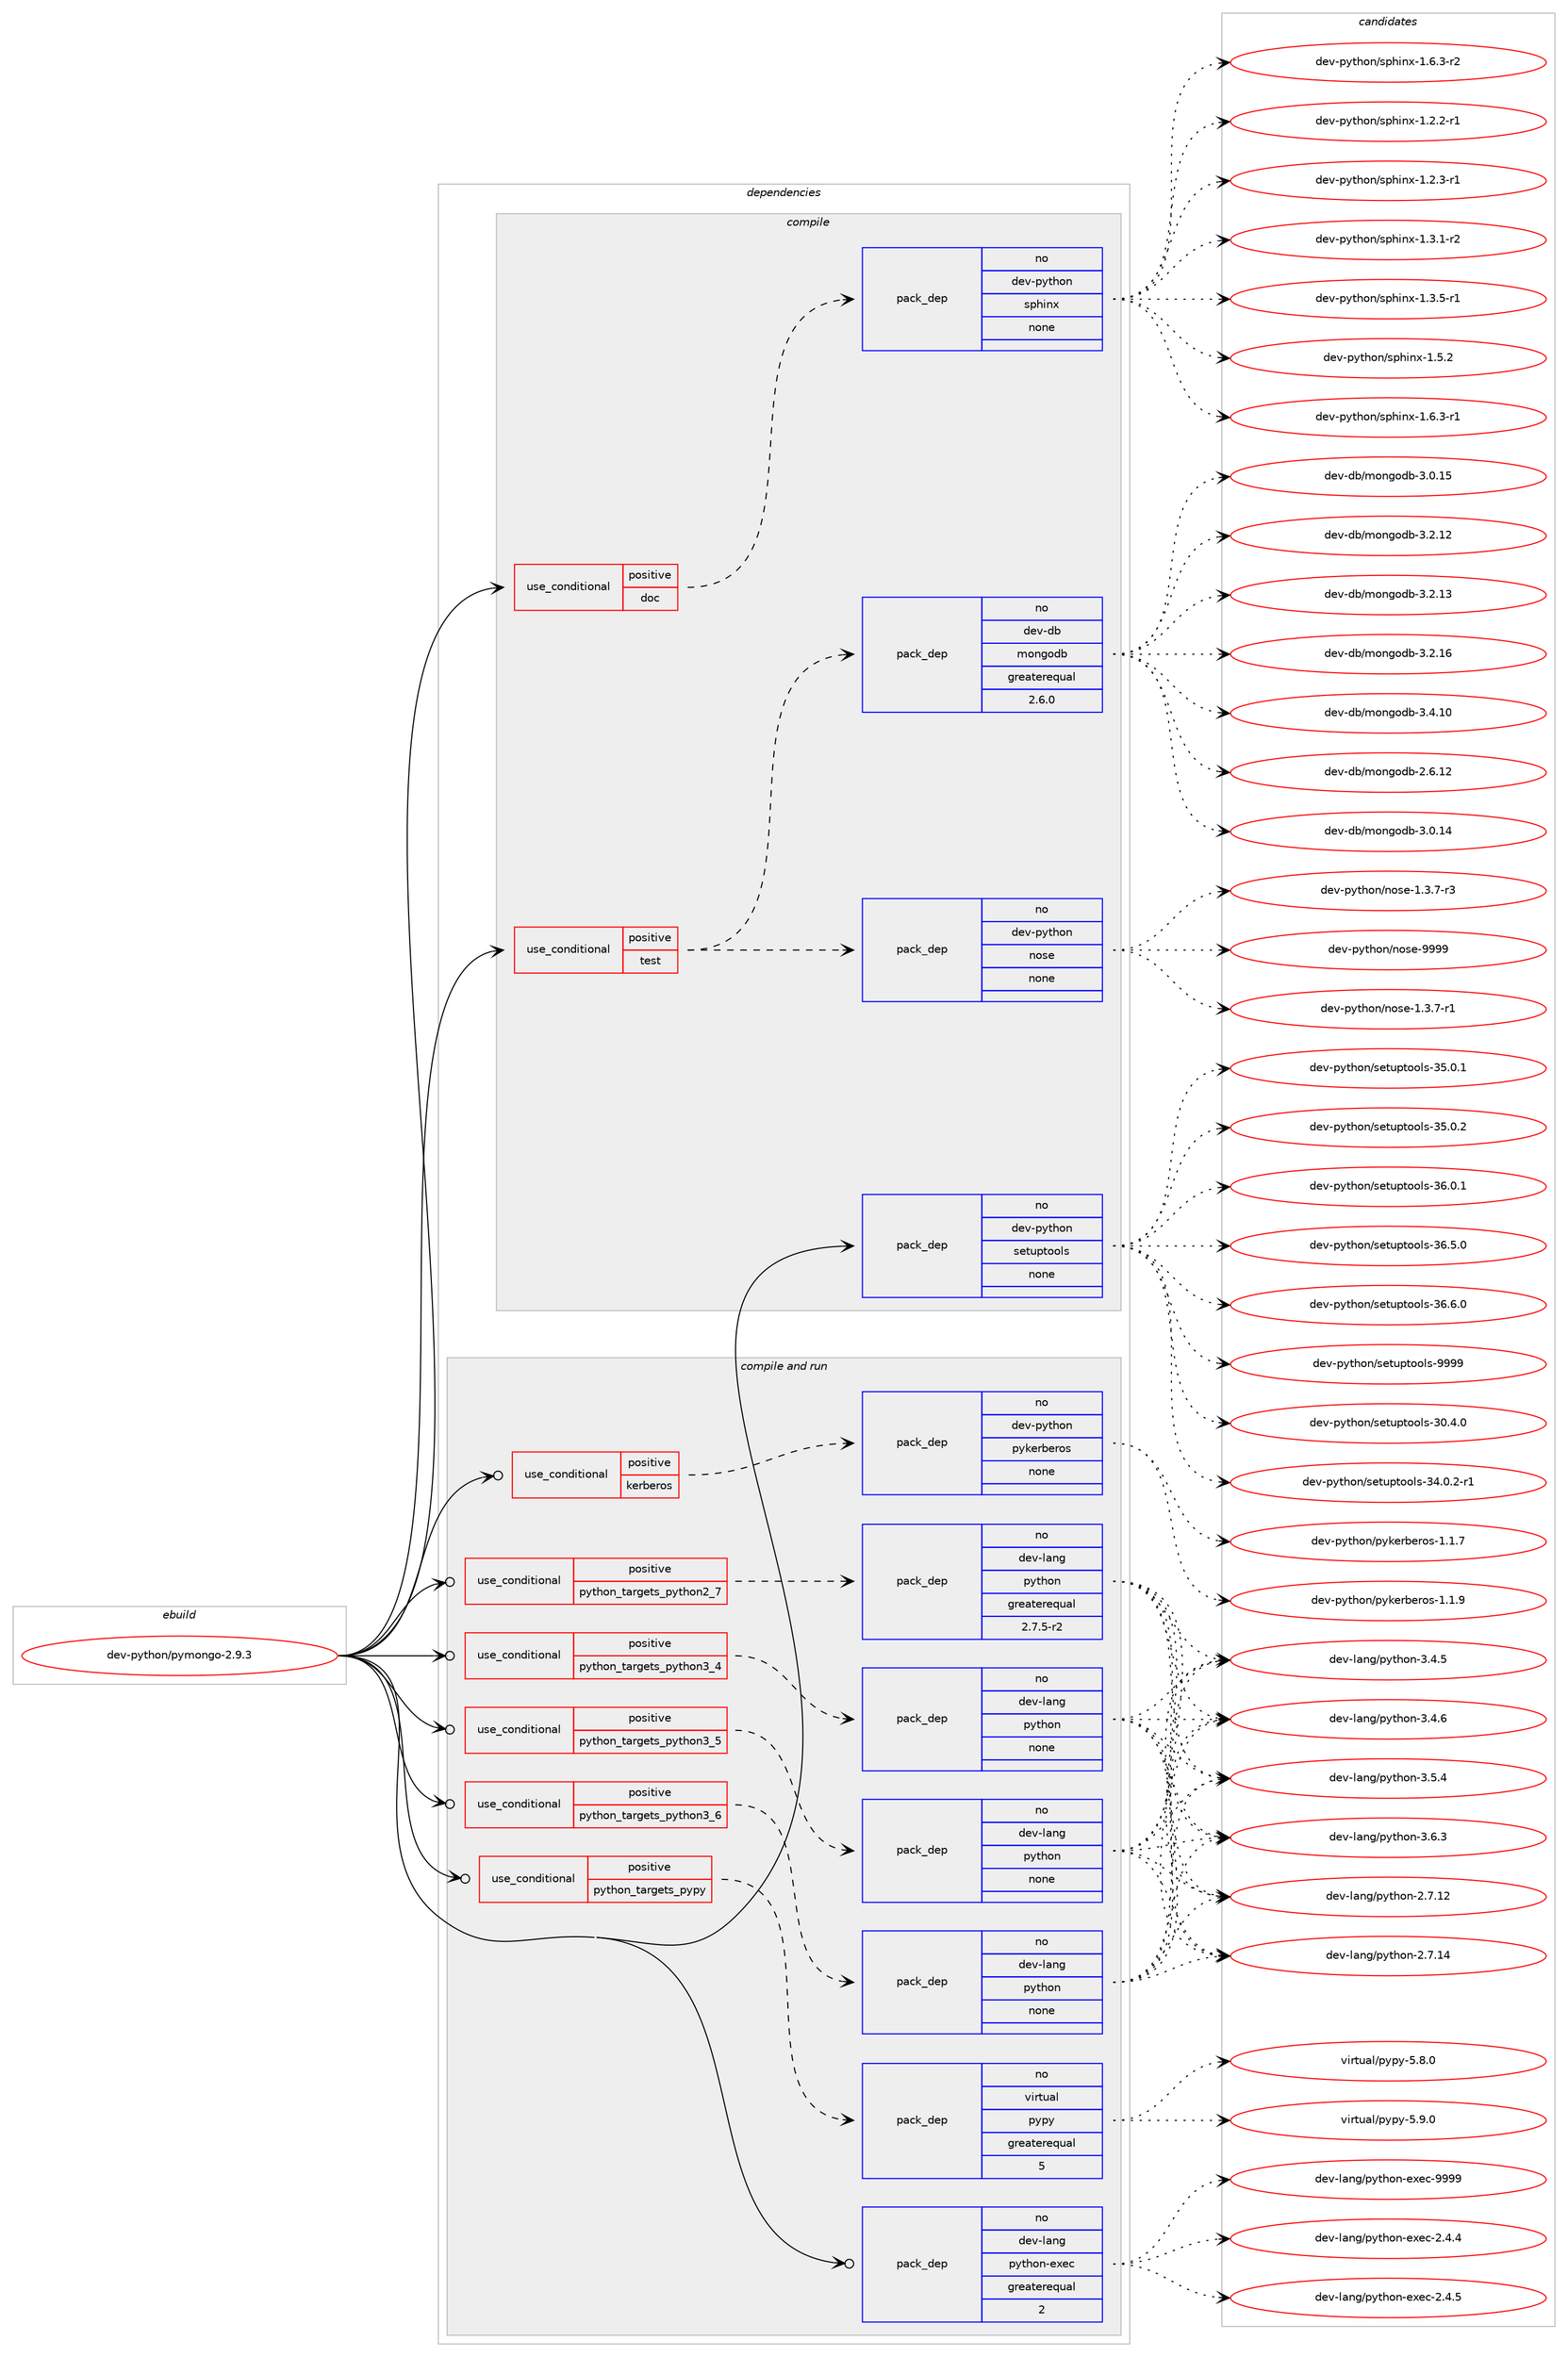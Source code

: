 digraph prolog {

# *************
# Graph options
# *************

newrank=true;
concentrate=true;
compound=true;
graph [rankdir=LR,fontname=Helvetica,fontsize=10,ranksep=1.5];#, ranksep=2.5, nodesep=0.2];
edge  [arrowhead=vee];
node  [fontname=Helvetica,fontsize=10];

# **********
# The ebuild
# **********

subgraph cluster_leftcol {
color=gray;
rank=same;
label=<<i>ebuild</i>>;
id [label="dev-python/pymongo-2.9.3", color=red, width=4, href="../dev-python/pymongo-2.9.3.svg"];
}

# ****************
# The dependencies
# ****************

subgraph cluster_midcol {
color=gray;
label=<<i>dependencies</i>>;
subgraph cluster_compile {
fillcolor="#eeeeee";
style=filled;
label=<<i>compile</i>>;
subgraph cond38800 {
dependency177536 [label=<<TABLE BORDER="0" CELLBORDER="1" CELLSPACING="0" CELLPADDING="4"><TR><TD ROWSPAN="3" CELLPADDING="10">use_conditional</TD></TR><TR><TD>positive</TD></TR><TR><TD>doc</TD></TR></TABLE>>, shape=none, color=red];
subgraph pack134818 {
dependency177537 [label=<<TABLE BORDER="0" CELLBORDER="1" CELLSPACING="0" CELLPADDING="4" WIDTH="220"><TR><TD ROWSPAN="6" CELLPADDING="30">pack_dep</TD></TR><TR><TD WIDTH="110">no</TD></TR><TR><TD>dev-python</TD></TR><TR><TD>sphinx</TD></TR><TR><TD>none</TD></TR><TR><TD></TD></TR></TABLE>>, shape=none, color=blue];
}
dependency177536:e -> dependency177537:w [weight=20,style="dashed",arrowhead="vee"];
}
id:e -> dependency177536:w [weight=20,style="solid",arrowhead="vee"];
subgraph cond38801 {
dependency177538 [label=<<TABLE BORDER="0" CELLBORDER="1" CELLSPACING="0" CELLPADDING="4"><TR><TD ROWSPAN="3" CELLPADDING="10">use_conditional</TD></TR><TR><TD>positive</TD></TR><TR><TD>test</TD></TR></TABLE>>, shape=none, color=red];
subgraph pack134819 {
dependency177539 [label=<<TABLE BORDER="0" CELLBORDER="1" CELLSPACING="0" CELLPADDING="4" WIDTH="220"><TR><TD ROWSPAN="6" CELLPADDING="30">pack_dep</TD></TR><TR><TD WIDTH="110">no</TD></TR><TR><TD>dev-python</TD></TR><TR><TD>nose</TD></TR><TR><TD>none</TD></TR><TR><TD></TD></TR></TABLE>>, shape=none, color=blue];
}
dependency177538:e -> dependency177539:w [weight=20,style="dashed",arrowhead="vee"];
subgraph pack134820 {
dependency177540 [label=<<TABLE BORDER="0" CELLBORDER="1" CELLSPACING="0" CELLPADDING="4" WIDTH="220"><TR><TD ROWSPAN="6" CELLPADDING="30">pack_dep</TD></TR><TR><TD WIDTH="110">no</TD></TR><TR><TD>dev-db</TD></TR><TR><TD>mongodb</TD></TR><TR><TD>greaterequal</TD></TR><TR><TD>2.6.0</TD></TR></TABLE>>, shape=none, color=blue];
}
dependency177538:e -> dependency177540:w [weight=20,style="dashed",arrowhead="vee"];
}
id:e -> dependency177538:w [weight=20,style="solid",arrowhead="vee"];
subgraph pack134821 {
dependency177541 [label=<<TABLE BORDER="0" CELLBORDER="1" CELLSPACING="0" CELLPADDING="4" WIDTH="220"><TR><TD ROWSPAN="6" CELLPADDING="30">pack_dep</TD></TR><TR><TD WIDTH="110">no</TD></TR><TR><TD>dev-python</TD></TR><TR><TD>setuptools</TD></TR><TR><TD>none</TD></TR><TR><TD></TD></TR></TABLE>>, shape=none, color=blue];
}
id:e -> dependency177541:w [weight=20,style="solid",arrowhead="vee"];
}
subgraph cluster_compileandrun {
fillcolor="#eeeeee";
style=filled;
label=<<i>compile and run</i>>;
subgraph cond38802 {
dependency177542 [label=<<TABLE BORDER="0" CELLBORDER="1" CELLSPACING="0" CELLPADDING="4"><TR><TD ROWSPAN="3" CELLPADDING="10">use_conditional</TD></TR><TR><TD>positive</TD></TR><TR><TD>kerberos</TD></TR></TABLE>>, shape=none, color=red];
subgraph pack134822 {
dependency177543 [label=<<TABLE BORDER="0" CELLBORDER="1" CELLSPACING="0" CELLPADDING="4" WIDTH="220"><TR><TD ROWSPAN="6" CELLPADDING="30">pack_dep</TD></TR><TR><TD WIDTH="110">no</TD></TR><TR><TD>dev-python</TD></TR><TR><TD>pykerberos</TD></TR><TR><TD>none</TD></TR><TR><TD></TD></TR></TABLE>>, shape=none, color=blue];
}
dependency177542:e -> dependency177543:w [weight=20,style="dashed",arrowhead="vee"];
}
id:e -> dependency177542:w [weight=20,style="solid",arrowhead="odotvee"];
subgraph cond38803 {
dependency177544 [label=<<TABLE BORDER="0" CELLBORDER="1" CELLSPACING="0" CELLPADDING="4"><TR><TD ROWSPAN="3" CELLPADDING="10">use_conditional</TD></TR><TR><TD>positive</TD></TR><TR><TD>python_targets_pypy</TD></TR></TABLE>>, shape=none, color=red];
subgraph pack134823 {
dependency177545 [label=<<TABLE BORDER="0" CELLBORDER="1" CELLSPACING="0" CELLPADDING="4" WIDTH="220"><TR><TD ROWSPAN="6" CELLPADDING="30">pack_dep</TD></TR><TR><TD WIDTH="110">no</TD></TR><TR><TD>virtual</TD></TR><TR><TD>pypy</TD></TR><TR><TD>greaterequal</TD></TR><TR><TD>5</TD></TR></TABLE>>, shape=none, color=blue];
}
dependency177544:e -> dependency177545:w [weight=20,style="dashed",arrowhead="vee"];
}
id:e -> dependency177544:w [weight=20,style="solid",arrowhead="odotvee"];
subgraph cond38804 {
dependency177546 [label=<<TABLE BORDER="0" CELLBORDER="1" CELLSPACING="0" CELLPADDING="4"><TR><TD ROWSPAN="3" CELLPADDING="10">use_conditional</TD></TR><TR><TD>positive</TD></TR><TR><TD>python_targets_python2_7</TD></TR></TABLE>>, shape=none, color=red];
subgraph pack134824 {
dependency177547 [label=<<TABLE BORDER="0" CELLBORDER="1" CELLSPACING="0" CELLPADDING="4" WIDTH="220"><TR><TD ROWSPAN="6" CELLPADDING="30">pack_dep</TD></TR><TR><TD WIDTH="110">no</TD></TR><TR><TD>dev-lang</TD></TR><TR><TD>python</TD></TR><TR><TD>greaterequal</TD></TR><TR><TD>2.7.5-r2</TD></TR></TABLE>>, shape=none, color=blue];
}
dependency177546:e -> dependency177547:w [weight=20,style="dashed",arrowhead="vee"];
}
id:e -> dependency177546:w [weight=20,style="solid",arrowhead="odotvee"];
subgraph cond38805 {
dependency177548 [label=<<TABLE BORDER="0" CELLBORDER="1" CELLSPACING="0" CELLPADDING="4"><TR><TD ROWSPAN="3" CELLPADDING="10">use_conditional</TD></TR><TR><TD>positive</TD></TR><TR><TD>python_targets_python3_4</TD></TR></TABLE>>, shape=none, color=red];
subgraph pack134825 {
dependency177549 [label=<<TABLE BORDER="0" CELLBORDER="1" CELLSPACING="0" CELLPADDING="4" WIDTH="220"><TR><TD ROWSPAN="6" CELLPADDING="30">pack_dep</TD></TR><TR><TD WIDTH="110">no</TD></TR><TR><TD>dev-lang</TD></TR><TR><TD>python</TD></TR><TR><TD>none</TD></TR><TR><TD></TD></TR></TABLE>>, shape=none, color=blue];
}
dependency177548:e -> dependency177549:w [weight=20,style="dashed",arrowhead="vee"];
}
id:e -> dependency177548:w [weight=20,style="solid",arrowhead="odotvee"];
subgraph cond38806 {
dependency177550 [label=<<TABLE BORDER="0" CELLBORDER="1" CELLSPACING="0" CELLPADDING="4"><TR><TD ROWSPAN="3" CELLPADDING="10">use_conditional</TD></TR><TR><TD>positive</TD></TR><TR><TD>python_targets_python3_5</TD></TR></TABLE>>, shape=none, color=red];
subgraph pack134826 {
dependency177551 [label=<<TABLE BORDER="0" CELLBORDER="1" CELLSPACING="0" CELLPADDING="4" WIDTH="220"><TR><TD ROWSPAN="6" CELLPADDING="30">pack_dep</TD></TR><TR><TD WIDTH="110">no</TD></TR><TR><TD>dev-lang</TD></TR><TR><TD>python</TD></TR><TR><TD>none</TD></TR><TR><TD></TD></TR></TABLE>>, shape=none, color=blue];
}
dependency177550:e -> dependency177551:w [weight=20,style="dashed",arrowhead="vee"];
}
id:e -> dependency177550:w [weight=20,style="solid",arrowhead="odotvee"];
subgraph cond38807 {
dependency177552 [label=<<TABLE BORDER="0" CELLBORDER="1" CELLSPACING="0" CELLPADDING="4"><TR><TD ROWSPAN="3" CELLPADDING="10">use_conditional</TD></TR><TR><TD>positive</TD></TR><TR><TD>python_targets_python3_6</TD></TR></TABLE>>, shape=none, color=red];
subgraph pack134827 {
dependency177553 [label=<<TABLE BORDER="0" CELLBORDER="1" CELLSPACING="0" CELLPADDING="4" WIDTH="220"><TR><TD ROWSPAN="6" CELLPADDING="30">pack_dep</TD></TR><TR><TD WIDTH="110">no</TD></TR><TR><TD>dev-lang</TD></TR><TR><TD>python</TD></TR><TR><TD>none</TD></TR><TR><TD></TD></TR></TABLE>>, shape=none, color=blue];
}
dependency177552:e -> dependency177553:w [weight=20,style="dashed",arrowhead="vee"];
}
id:e -> dependency177552:w [weight=20,style="solid",arrowhead="odotvee"];
subgraph pack134828 {
dependency177554 [label=<<TABLE BORDER="0" CELLBORDER="1" CELLSPACING="0" CELLPADDING="4" WIDTH="220"><TR><TD ROWSPAN="6" CELLPADDING="30">pack_dep</TD></TR><TR><TD WIDTH="110">no</TD></TR><TR><TD>dev-lang</TD></TR><TR><TD>python-exec</TD></TR><TR><TD>greaterequal</TD></TR><TR><TD>2</TD></TR></TABLE>>, shape=none, color=blue];
}
id:e -> dependency177554:w [weight=20,style="solid",arrowhead="odotvee"];
}
subgraph cluster_run {
fillcolor="#eeeeee";
style=filled;
label=<<i>run</i>>;
}
}

# **************
# The candidates
# **************

subgraph cluster_choices {
rank=same;
color=gray;
label=<<i>candidates</i>>;

subgraph choice134818 {
color=black;
nodesep=1;
choice10010111845112121116104111110471151121041051101204549465046504511449 [label="dev-python/sphinx-1.2.2-r1", color=red, width=4,href="../dev-python/sphinx-1.2.2-r1.svg"];
choice10010111845112121116104111110471151121041051101204549465046514511449 [label="dev-python/sphinx-1.2.3-r1", color=red, width=4,href="../dev-python/sphinx-1.2.3-r1.svg"];
choice10010111845112121116104111110471151121041051101204549465146494511450 [label="dev-python/sphinx-1.3.1-r2", color=red, width=4,href="../dev-python/sphinx-1.3.1-r2.svg"];
choice10010111845112121116104111110471151121041051101204549465146534511449 [label="dev-python/sphinx-1.3.5-r1", color=red, width=4,href="../dev-python/sphinx-1.3.5-r1.svg"];
choice1001011184511212111610411111047115112104105110120454946534650 [label="dev-python/sphinx-1.5.2", color=red, width=4,href="../dev-python/sphinx-1.5.2.svg"];
choice10010111845112121116104111110471151121041051101204549465446514511449 [label="dev-python/sphinx-1.6.3-r1", color=red, width=4,href="../dev-python/sphinx-1.6.3-r1.svg"];
choice10010111845112121116104111110471151121041051101204549465446514511450 [label="dev-python/sphinx-1.6.3-r2", color=red, width=4,href="../dev-python/sphinx-1.6.3-r2.svg"];
dependency177537:e -> choice10010111845112121116104111110471151121041051101204549465046504511449:w [style=dotted,weight="100"];
dependency177537:e -> choice10010111845112121116104111110471151121041051101204549465046514511449:w [style=dotted,weight="100"];
dependency177537:e -> choice10010111845112121116104111110471151121041051101204549465146494511450:w [style=dotted,weight="100"];
dependency177537:e -> choice10010111845112121116104111110471151121041051101204549465146534511449:w [style=dotted,weight="100"];
dependency177537:e -> choice1001011184511212111610411111047115112104105110120454946534650:w [style=dotted,weight="100"];
dependency177537:e -> choice10010111845112121116104111110471151121041051101204549465446514511449:w [style=dotted,weight="100"];
dependency177537:e -> choice10010111845112121116104111110471151121041051101204549465446514511450:w [style=dotted,weight="100"];
}
subgraph choice134819 {
color=black;
nodesep=1;
choice10010111845112121116104111110471101111151014549465146554511449 [label="dev-python/nose-1.3.7-r1", color=red, width=4,href="../dev-python/nose-1.3.7-r1.svg"];
choice10010111845112121116104111110471101111151014549465146554511451 [label="dev-python/nose-1.3.7-r3", color=red, width=4,href="../dev-python/nose-1.3.7-r3.svg"];
choice10010111845112121116104111110471101111151014557575757 [label="dev-python/nose-9999", color=red, width=4,href="../dev-python/nose-9999.svg"];
dependency177539:e -> choice10010111845112121116104111110471101111151014549465146554511449:w [style=dotted,weight="100"];
dependency177539:e -> choice10010111845112121116104111110471101111151014549465146554511451:w [style=dotted,weight="100"];
dependency177539:e -> choice10010111845112121116104111110471101111151014557575757:w [style=dotted,weight="100"];
}
subgraph choice134820 {
color=black;
nodesep=1;
choice1001011184510098471091111101031111009845504654464950 [label="dev-db/mongodb-2.6.12", color=red, width=4,href="../dev-db/mongodb-2.6.12.svg"];
choice1001011184510098471091111101031111009845514648464952 [label="dev-db/mongodb-3.0.14", color=red, width=4,href="../dev-db/mongodb-3.0.14.svg"];
choice1001011184510098471091111101031111009845514648464953 [label="dev-db/mongodb-3.0.15", color=red, width=4,href="../dev-db/mongodb-3.0.15.svg"];
choice1001011184510098471091111101031111009845514650464950 [label="dev-db/mongodb-3.2.12", color=red, width=4,href="../dev-db/mongodb-3.2.12.svg"];
choice1001011184510098471091111101031111009845514650464951 [label="dev-db/mongodb-3.2.13", color=red, width=4,href="../dev-db/mongodb-3.2.13.svg"];
choice1001011184510098471091111101031111009845514650464954 [label="dev-db/mongodb-3.2.16", color=red, width=4,href="../dev-db/mongodb-3.2.16.svg"];
choice1001011184510098471091111101031111009845514652464948 [label="dev-db/mongodb-3.4.10", color=red, width=4,href="../dev-db/mongodb-3.4.10.svg"];
dependency177540:e -> choice1001011184510098471091111101031111009845504654464950:w [style=dotted,weight="100"];
dependency177540:e -> choice1001011184510098471091111101031111009845514648464952:w [style=dotted,weight="100"];
dependency177540:e -> choice1001011184510098471091111101031111009845514648464953:w [style=dotted,weight="100"];
dependency177540:e -> choice1001011184510098471091111101031111009845514650464950:w [style=dotted,weight="100"];
dependency177540:e -> choice1001011184510098471091111101031111009845514650464951:w [style=dotted,weight="100"];
dependency177540:e -> choice1001011184510098471091111101031111009845514650464954:w [style=dotted,weight="100"];
dependency177540:e -> choice1001011184510098471091111101031111009845514652464948:w [style=dotted,weight="100"];
}
subgraph choice134821 {
color=black;
nodesep=1;
choice100101118451121211161041111104711510111611711211611111110811545514846524648 [label="dev-python/setuptools-30.4.0", color=red, width=4,href="../dev-python/setuptools-30.4.0.svg"];
choice1001011184511212111610411111047115101116117112116111111108115455152464846504511449 [label="dev-python/setuptools-34.0.2-r1", color=red, width=4,href="../dev-python/setuptools-34.0.2-r1.svg"];
choice100101118451121211161041111104711510111611711211611111110811545515346484649 [label="dev-python/setuptools-35.0.1", color=red, width=4,href="../dev-python/setuptools-35.0.1.svg"];
choice100101118451121211161041111104711510111611711211611111110811545515346484650 [label="dev-python/setuptools-35.0.2", color=red, width=4,href="../dev-python/setuptools-35.0.2.svg"];
choice100101118451121211161041111104711510111611711211611111110811545515446484649 [label="dev-python/setuptools-36.0.1", color=red, width=4,href="../dev-python/setuptools-36.0.1.svg"];
choice100101118451121211161041111104711510111611711211611111110811545515446534648 [label="dev-python/setuptools-36.5.0", color=red, width=4,href="../dev-python/setuptools-36.5.0.svg"];
choice100101118451121211161041111104711510111611711211611111110811545515446544648 [label="dev-python/setuptools-36.6.0", color=red, width=4,href="../dev-python/setuptools-36.6.0.svg"];
choice10010111845112121116104111110471151011161171121161111111081154557575757 [label="dev-python/setuptools-9999", color=red, width=4,href="../dev-python/setuptools-9999.svg"];
dependency177541:e -> choice100101118451121211161041111104711510111611711211611111110811545514846524648:w [style=dotted,weight="100"];
dependency177541:e -> choice1001011184511212111610411111047115101116117112116111111108115455152464846504511449:w [style=dotted,weight="100"];
dependency177541:e -> choice100101118451121211161041111104711510111611711211611111110811545515346484649:w [style=dotted,weight="100"];
dependency177541:e -> choice100101118451121211161041111104711510111611711211611111110811545515346484650:w [style=dotted,weight="100"];
dependency177541:e -> choice100101118451121211161041111104711510111611711211611111110811545515446484649:w [style=dotted,weight="100"];
dependency177541:e -> choice100101118451121211161041111104711510111611711211611111110811545515446534648:w [style=dotted,weight="100"];
dependency177541:e -> choice100101118451121211161041111104711510111611711211611111110811545515446544648:w [style=dotted,weight="100"];
dependency177541:e -> choice10010111845112121116104111110471151011161171121161111111081154557575757:w [style=dotted,weight="100"];
}
subgraph choice134822 {
color=black;
nodesep=1;
choice100101118451121211161041111104711212110710111498101114111115454946494655 [label="dev-python/pykerberos-1.1.7", color=red, width=4,href="../dev-python/pykerberos-1.1.7.svg"];
choice100101118451121211161041111104711212110710111498101114111115454946494657 [label="dev-python/pykerberos-1.1.9", color=red, width=4,href="../dev-python/pykerberos-1.1.9.svg"];
dependency177543:e -> choice100101118451121211161041111104711212110710111498101114111115454946494655:w [style=dotted,weight="100"];
dependency177543:e -> choice100101118451121211161041111104711212110710111498101114111115454946494657:w [style=dotted,weight="100"];
}
subgraph choice134823 {
color=black;
nodesep=1;
choice1181051141161179710847112121112121455346564648 [label="virtual/pypy-5.8.0", color=red, width=4,href="../virtual/pypy-5.8.0.svg"];
choice1181051141161179710847112121112121455346574648 [label="virtual/pypy-5.9.0", color=red, width=4,href="../virtual/pypy-5.9.0.svg"];
dependency177545:e -> choice1181051141161179710847112121112121455346564648:w [style=dotted,weight="100"];
dependency177545:e -> choice1181051141161179710847112121112121455346574648:w [style=dotted,weight="100"];
}
subgraph choice134824 {
color=black;
nodesep=1;
choice10010111845108971101034711212111610411111045504655464950 [label="dev-lang/python-2.7.12", color=red, width=4,href="../dev-lang/python-2.7.12.svg"];
choice10010111845108971101034711212111610411111045504655464952 [label="dev-lang/python-2.7.14", color=red, width=4,href="../dev-lang/python-2.7.14.svg"];
choice100101118451089711010347112121116104111110455146524653 [label="dev-lang/python-3.4.5", color=red, width=4,href="../dev-lang/python-3.4.5.svg"];
choice100101118451089711010347112121116104111110455146524654 [label="dev-lang/python-3.4.6", color=red, width=4,href="../dev-lang/python-3.4.6.svg"];
choice100101118451089711010347112121116104111110455146534652 [label="dev-lang/python-3.5.4", color=red, width=4,href="../dev-lang/python-3.5.4.svg"];
choice100101118451089711010347112121116104111110455146544651 [label="dev-lang/python-3.6.3", color=red, width=4,href="../dev-lang/python-3.6.3.svg"];
dependency177547:e -> choice10010111845108971101034711212111610411111045504655464950:w [style=dotted,weight="100"];
dependency177547:e -> choice10010111845108971101034711212111610411111045504655464952:w [style=dotted,weight="100"];
dependency177547:e -> choice100101118451089711010347112121116104111110455146524653:w [style=dotted,weight="100"];
dependency177547:e -> choice100101118451089711010347112121116104111110455146524654:w [style=dotted,weight="100"];
dependency177547:e -> choice100101118451089711010347112121116104111110455146534652:w [style=dotted,weight="100"];
dependency177547:e -> choice100101118451089711010347112121116104111110455146544651:w [style=dotted,weight="100"];
}
subgraph choice134825 {
color=black;
nodesep=1;
choice10010111845108971101034711212111610411111045504655464950 [label="dev-lang/python-2.7.12", color=red, width=4,href="../dev-lang/python-2.7.12.svg"];
choice10010111845108971101034711212111610411111045504655464952 [label="dev-lang/python-2.7.14", color=red, width=4,href="../dev-lang/python-2.7.14.svg"];
choice100101118451089711010347112121116104111110455146524653 [label="dev-lang/python-3.4.5", color=red, width=4,href="../dev-lang/python-3.4.5.svg"];
choice100101118451089711010347112121116104111110455146524654 [label="dev-lang/python-3.4.6", color=red, width=4,href="../dev-lang/python-3.4.6.svg"];
choice100101118451089711010347112121116104111110455146534652 [label="dev-lang/python-3.5.4", color=red, width=4,href="../dev-lang/python-3.5.4.svg"];
choice100101118451089711010347112121116104111110455146544651 [label="dev-lang/python-3.6.3", color=red, width=4,href="../dev-lang/python-3.6.3.svg"];
dependency177549:e -> choice10010111845108971101034711212111610411111045504655464950:w [style=dotted,weight="100"];
dependency177549:e -> choice10010111845108971101034711212111610411111045504655464952:w [style=dotted,weight="100"];
dependency177549:e -> choice100101118451089711010347112121116104111110455146524653:w [style=dotted,weight="100"];
dependency177549:e -> choice100101118451089711010347112121116104111110455146524654:w [style=dotted,weight="100"];
dependency177549:e -> choice100101118451089711010347112121116104111110455146534652:w [style=dotted,weight="100"];
dependency177549:e -> choice100101118451089711010347112121116104111110455146544651:w [style=dotted,weight="100"];
}
subgraph choice134826 {
color=black;
nodesep=1;
choice10010111845108971101034711212111610411111045504655464950 [label="dev-lang/python-2.7.12", color=red, width=4,href="../dev-lang/python-2.7.12.svg"];
choice10010111845108971101034711212111610411111045504655464952 [label="dev-lang/python-2.7.14", color=red, width=4,href="../dev-lang/python-2.7.14.svg"];
choice100101118451089711010347112121116104111110455146524653 [label="dev-lang/python-3.4.5", color=red, width=4,href="../dev-lang/python-3.4.5.svg"];
choice100101118451089711010347112121116104111110455146524654 [label="dev-lang/python-3.4.6", color=red, width=4,href="../dev-lang/python-3.4.6.svg"];
choice100101118451089711010347112121116104111110455146534652 [label="dev-lang/python-3.5.4", color=red, width=4,href="../dev-lang/python-3.5.4.svg"];
choice100101118451089711010347112121116104111110455146544651 [label="dev-lang/python-3.6.3", color=red, width=4,href="../dev-lang/python-3.6.3.svg"];
dependency177551:e -> choice10010111845108971101034711212111610411111045504655464950:w [style=dotted,weight="100"];
dependency177551:e -> choice10010111845108971101034711212111610411111045504655464952:w [style=dotted,weight="100"];
dependency177551:e -> choice100101118451089711010347112121116104111110455146524653:w [style=dotted,weight="100"];
dependency177551:e -> choice100101118451089711010347112121116104111110455146524654:w [style=dotted,weight="100"];
dependency177551:e -> choice100101118451089711010347112121116104111110455146534652:w [style=dotted,weight="100"];
dependency177551:e -> choice100101118451089711010347112121116104111110455146544651:w [style=dotted,weight="100"];
}
subgraph choice134827 {
color=black;
nodesep=1;
choice10010111845108971101034711212111610411111045504655464950 [label="dev-lang/python-2.7.12", color=red, width=4,href="../dev-lang/python-2.7.12.svg"];
choice10010111845108971101034711212111610411111045504655464952 [label="dev-lang/python-2.7.14", color=red, width=4,href="../dev-lang/python-2.7.14.svg"];
choice100101118451089711010347112121116104111110455146524653 [label="dev-lang/python-3.4.5", color=red, width=4,href="../dev-lang/python-3.4.5.svg"];
choice100101118451089711010347112121116104111110455146524654 [label="dev-lang/python-3.4.6", color=red, width=4,href="../dev-lang/python-3.4.6.svg"];
choice100101118451089711010347112121116104111110455146534652 [label="dev-lang/python-3.5.4", color=red, width=4,href="../dev-lang/python-3.5.4.svg"];
choice100101118451089711010347112121116104111110455146544651 [label="dev-lang/python-3.6.3", color=red, width=4,href="../dev-lang/python-3.6.3.svg"];
dependency177553:e -> choice10010111845108971101034711212111610411111045504655464950:w [style=dotted,weight="100"];
dependency177553:e -> choice10010111845108971101034711212111610411111045504655464952:w [style=dotted,weight="100"];
dependency177553:e -> choice100101118451089711010347112121116104111110455146524653:w [style=dotted,weight="100"];
dependency177553:e -> choice100101118451089711010347112121116104111110455146524654:w [style=dotted,weight="100"];
dependency177553:e -> choice100101118451089711010347112121116104111110455146534652:w [style=dotted,weight="100"];
dependency177553:e -> choice100101118451089711010347112121116104111110455146544651:w [style=dotted,weight="100"];
}
subgraph choice134828 {
color=black;
nodesep=1;
choice1001011184510897110103471121211161041111104510112010199455046524652 [label="dev-lang/python-exec-2.4.4", color=red, width=4,href="../dev-lang/python-exec-2.4.4.svg"];
choice1001011184510897110103471121211161041111104510112010199455046524653 [label="dev-lang/python-exec-2.4.5", color=red, width=4,href="../dev-lang/python-exec-2.4.5.svg"];
choice10010111845108971101034711212111610411111045101120101994557575757 [label="dev-lang/python-exec-9999", color=red, width=4,href="../dev-lang/python-exec-9999.svg"];
dependency177554:e -> choice1001011184510897110103471121211161041111104510112010199455046524652:w [style=dotted,weight="100"];
dependency177554:e -> choice1001011184510897110103471121211161041111104510112010199455046524653:w [style=dotted,weight="100"];
dependency177554:e -> choice10010111845108971101034711212111610411111045101120101994557575757:w [style=dotted,weight="100"];
}
}

}
